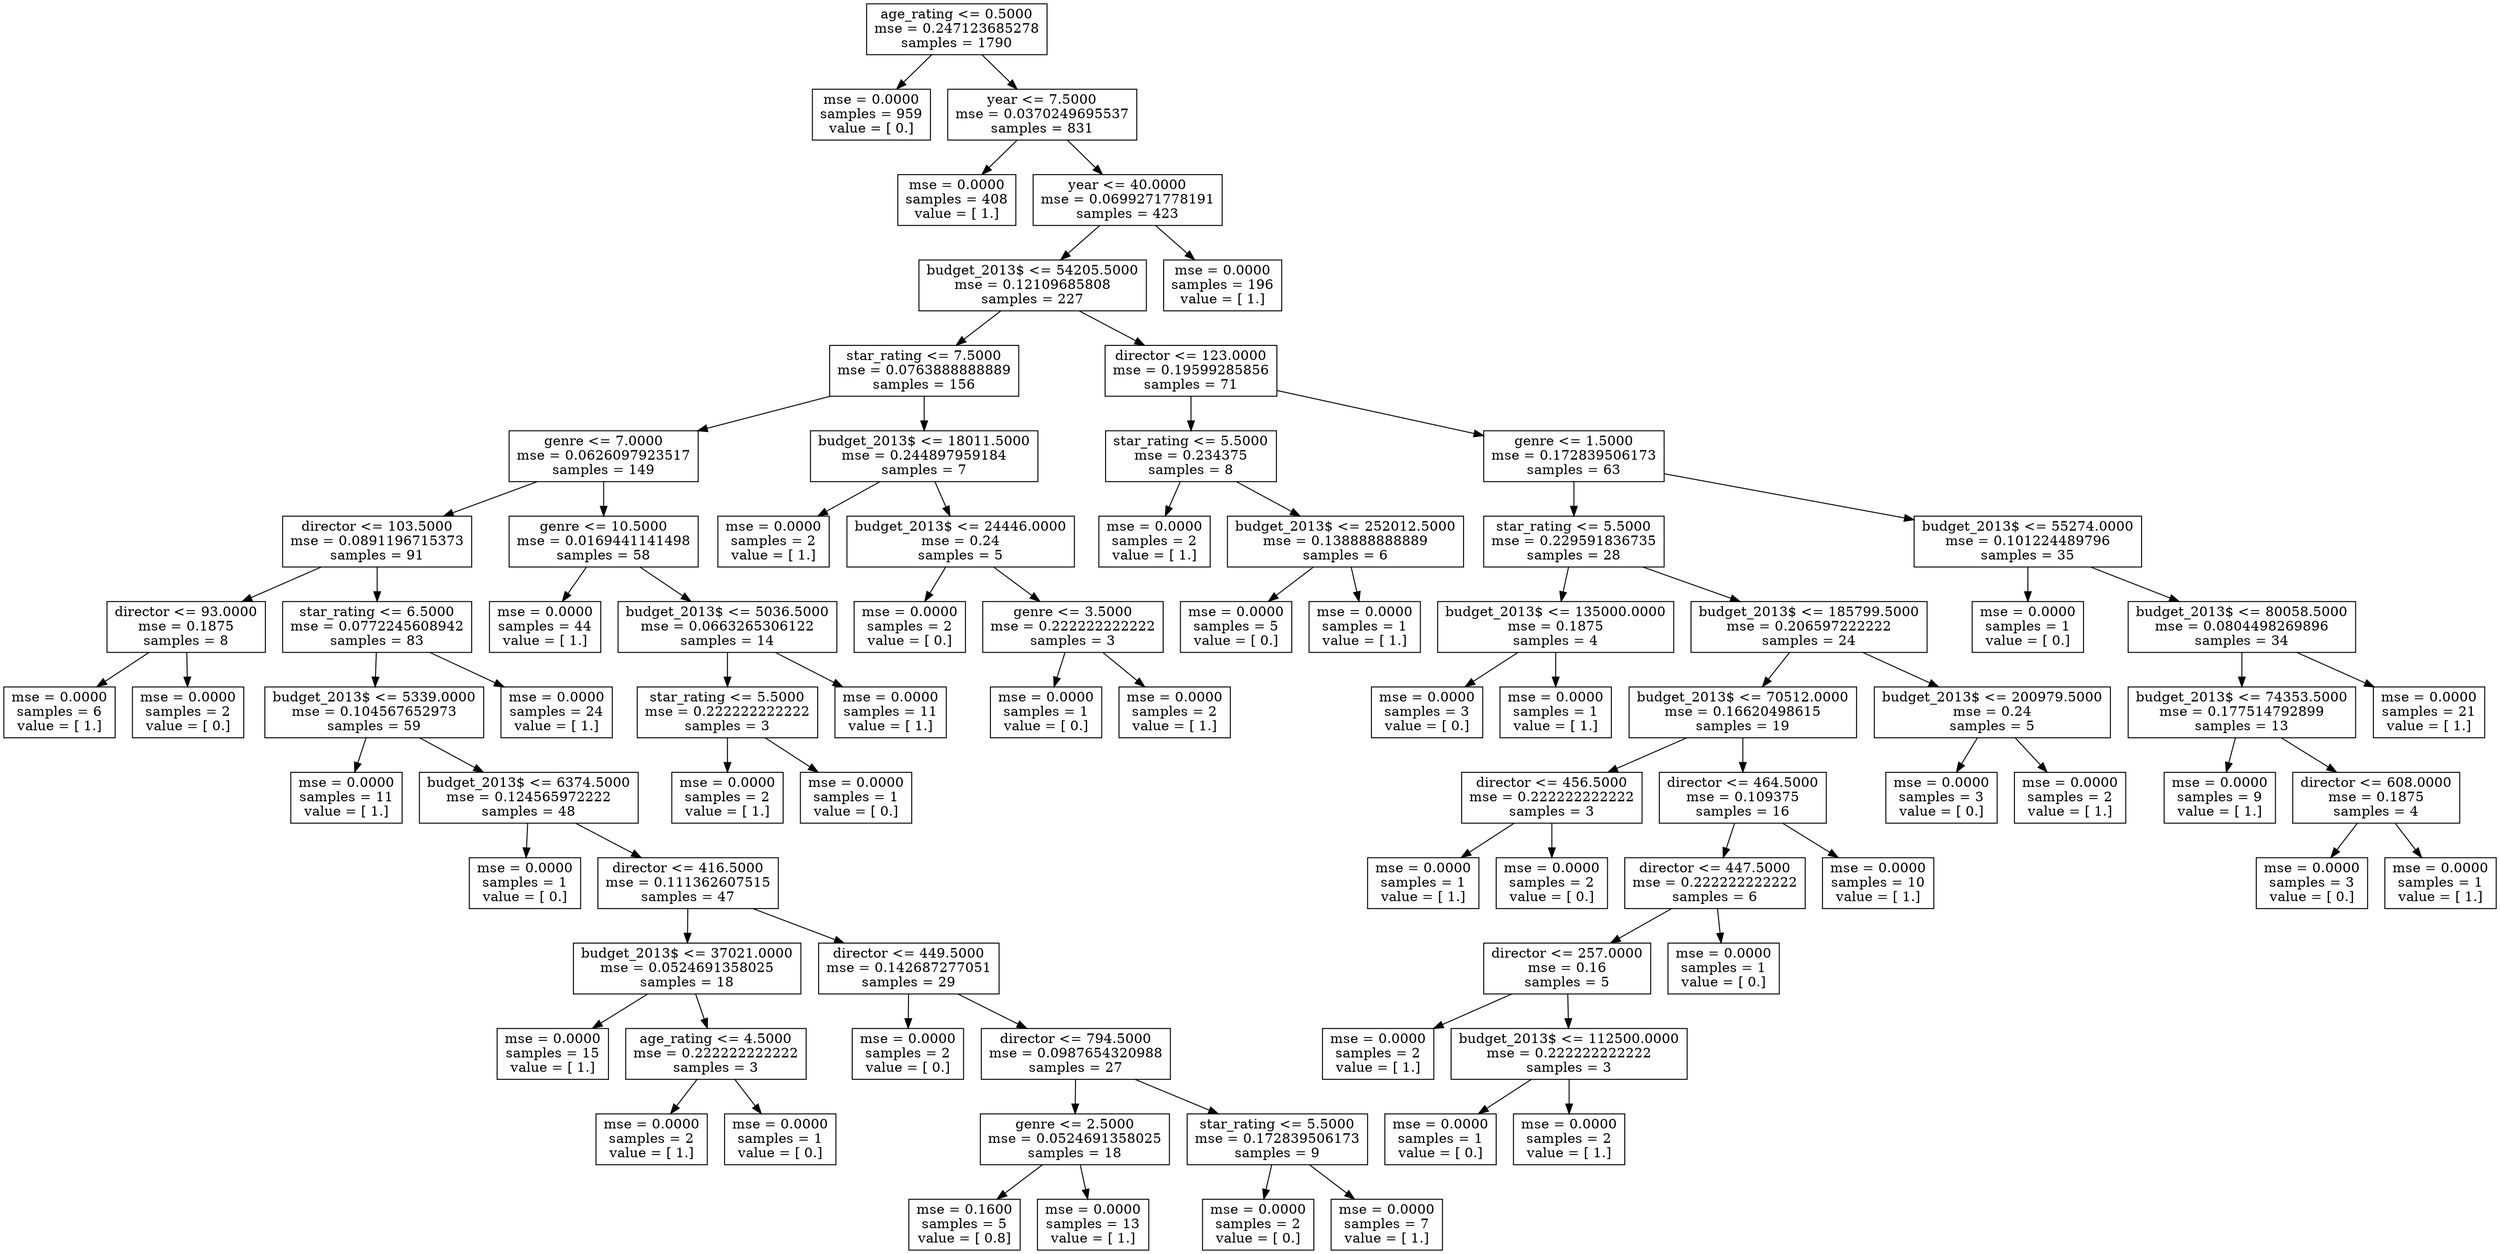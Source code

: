 digraph Tree {
0 [label="age_rating <= 0.5000\nmse = 0.247123685278\nsamples = 1790", shape="box"] ;
1 [label="mse = 0.0000\nsamples = 959\nvalue = [ 0.]", shape="box"] ;
0 -> 1 ;
2 [label="year <= 7.5000\nmse = 0.0370249695537\nsamples = 831", shape="box"] ;
0 -> 2 ;
3 [label="mse = 0.0000\nsamples = 408\nvalue = [ 1.]", shape="box"] ;
2 -> 3 ;
4 [label="year <= 40.0000\nmse = 0.0699271778191\nsamples = 423", shape="box"] ;
2 -> 4 ;
5 [label="budget_2013$ <= 54205.5000\nmse = 0.12109685808\nsamples = 227", shape="box"] ;
4 -> 5 ;
6 [label="star_rating <= 7.5000\nmse = 0.0763888888889\nsamples = 156", shape="box"] ;
5 -> 6 ;
7 [label="genre <= 7.0000\nmse = 0.0626097923517\nsamples = 149", shape="box"] ;
6 -> 7 ;
8 [label="director <= 103.5000\nmse = 0.0891196715373\nsamples = 91", shape="box"] ;
7 -> 8 ;
9 [label="director <= 93.0000\nmse = 0.1875\nsamples = 8", shape="box"] ;
8 -> 9 ;
10 [label="mse = 0.0000\nsamples = 6\nvalue = [ 1.]", shape="box"] ;
9 -> 10 ;
11 [label="mse = 0.0000\nsamples = 2\nvalue = [ 0.]", shape="box"] ;
9 -> 11 ;
12 [label="star_rating <= 6.5000\nmse = 0.0772245608942\nsamples = 83", shape="box"] ;
8 -> 12 ;
13 [label="budget_2013$ <= 5339.0000\nmse = 0.104567652973\nsamples = 59", shape="box"] ;
12 -> 13 ;
14 [label="mse = 0.0000\nsamples = 11\nvalue = [ 1.]", shape="box"] ;
13 -> 14 ;
15 [label="budget_2013$ <= 6374.5000\nmse = 0.124565972222\nsamples = 48", shape="box"] ;
13 -> 15 ;
16 [label="mse = 0.0000\nsamples = 1\nvalue = [ 0.]", shape="box"] ;
15 -> 16 ;
17 [label="director <= 416.5000\nmse = 0.111362607515\nsamples = 47", shape="box"] ;
15 -> 17 ;
18 [label="budget_2013$ <= 37021.0000\nmse = 0.0524691358025\nsamples = 18", shape="box"] ;
17 -> 18 ;
19 [label="mse = 0.0000\nsamples = 15\nvalue = [ 1.]", shape="box"] ;
18 -> 19 ;
20 [label="age_rating <= 4.5000\nmse = 0.222222222222\nsamples = 3", shape="box"] ;
18 -> 20 ;
21 [label="mse = 0.0000\nsamples = 2\nvalue = [ 1.]", shape="box"] ;
20 -> 21 ;
22 [label="mse = 0.0000\nsamples = 1\nvalue = [ 0.]", shape="box"] ;
20 -> 22 ;
23 [label="director <= 449.5000\nmse = 0.142687277051\nsamples = 29", shape="box"] ;
17 -> 23 ;
24 [label="mse = 0.0000\nsamples = 2\nvalue = [ 0.]", shape="box"] ;
23 -> 24 ;
25 [label="director <= 794.5000\nmse = 0.0987654320988\nsamples = 27", shape="box"] ;
23 -> 25 ;
26 [label="genre <= 2.5000\nmse = 0.0524691358025\nsamples = 18", shape="box"] ;
25 -> 26 ;
27 [label="mse = 0.1600\nsamples = 5\nvalue = [ 0.8]", shape="box"] ;
26 -> 27 ;
28 [label="mse = 0.0000\nsamples = 13\nvalue = [ 1.]", shape="box"] ;
26 -> 28 ;
29 [label="star_rating <= 5.5000\nmse = 0.172839506173\nsamples = 9", shape="box"] ;
25 -> 29 ;
30 [label="mse = 0.0000\nsamples = 2\nvalue = [ 0.]", shape="box"] ;
29 -> 30 ;
31 [label="mse = 0.0000\nsamples = 7\nvalue = [ 1.]", shape="box"] ;
29 -> 31 ;
32 [label="mse = 0.0000\nsamples = 24\nvalue = [ 1.]", shape="box"] ;
12 -> 32 ;
33 [label="genre <= 10.5000\nmse = 0.0169441141498\nsamples = 58", shape="box"] ;
7 -> 33 ;
34 [label="mse = 0.0000\nsamples = 44\nvalue = [ 1.]", shape="box"] ;
33 -> 34 ;
35 [label="budget_2013$ <= 5036.5000\nmse = 0.0663265306122\nsamples = 14", shape="box"] ;
33 -> 35 ;
36 [label="star_rating <= 5.5000\nmse = 0.222222222222\nsamples = 3", shape="box"] ;
35 -> 36 ;
37 [label="mse = 0.0000\nsamples = 2\nvalue = [ 1.]", shape="box"] ;
36 -> 37 ;
38 [label="mse = 0.0000\nsamples = 1\nvalue = [ 0.]", shape="box"] ;
36 -> 38 ;
39 [label="mse = 0.0000\nsamples = 11\nvalue = [ 1.]", shape="box"] ;
35 -> 39 ;
40 [label="budget_2013$ <= 18011.5000\nmse = 0.244897959184\nsamples = 7", shape="box"] ;
6 -> 40 ;
41 [label="mse = 0.0000\nsamples = 2\nvalue = [ 1.]", shape="box"] ;
40 -> 41 ;
42 [label="budget_2013$ <= 24446.0000\nmse = 0.24\nsamples = 5", shape="box"] ;
40 -> 42 ;
43 [label="mse = 0.0000\nsamples = 2\nvalue = [ 0.]", shape="box"] ;
42 -> 43 ;
44 [label="genre <= 3.5000\nmse = 0.222222222222\nsamples = 3", shape="box"] ;
42 -> 44 ;
45 [label="mse = 0.0000\nsamples = 1\nvalue = [ 0.]", shape="box"] ;
44 -> 45 ;
46 [label="mse = 0.0000\nsamples = 2\nvalue = [ 1.]", shape="box"] ;
44 -> 46 ;
47 [label="director <= 123.0000\nmse = 0.19599285856\nsamples = 71", shape="box"] ;
5 -> 47 ;
48 [label="star_rating <= 5.5000\nmse = 0.234375\nsamples = 8", shape="box"] ;
47 -> 48 ;
49 [label="mse = 0.0000\nsamples = 2\nvalue = [ 1.]", shape="box"] ;
48 -> 49 ;
50 [label="budget_2013$ <= 252012.5000\nmse = 0.138888888889\nsamples = 6", shape="box"] ;
48 -> 50 ;
51 [label="mse = 0.0000\nsamples = 5\nvalue = [ 0.]", shape="box"] ;
50 -> 51 ;
52 [label="mse = 0.0000\nsamples = 1\nvalue = [ 1.]", shape="box"] ;
50 -> 52 ;
53 [label="genre <= 1.5000\nmse = 0.172839506173\nsamples = 63", shape="box"] ;
47 -> 53 ;
54 [label="star_rating <= 5.5000\nmse = 0.229591836735\nsamples = 28", shape="box"] ;
53 -> 54 ;
55 [label="budget_2013$ <= 135000.0000\nmse = 0.1875\nsamples = 4", shape="box"] ;
54 -> 55 ;
56 [label="mse = 0.0000\nsamples = 3\nvalue = [ 0.]", shape="box"] ;
55 -> 56 ;
57 [label="mse = 0.0000\nsamples = 1\nvalue = [ 1.]", shape="box"] ;
55 -> 57 ;
58 [label="budget_2013$ <= 185799.5000\nmse = 0.206597222222\nsamples = 24", shape="box"] ;
54 -> 58 ;
59 [label="budget_2013$ <= 70512.0000\nmse = 0.16620498615\nsamples = 19", shape="box"] ;
58 -> 59 ;
60 [label="director <= 456.5000\nmse = 0.222222222222\nsamples = 3", shape="box"] ;
59 -> 60 ;
61 [label="mse = 0.0000\nsamples = 1\nvalue = [ 1.]", shape="box"] ;
60 -> 61 ;
62 [label="mse = 0.0000\nsamples = 2\nvalue = [ 0.]", shape="box"] ;
60 -> 62 ;
63 [label="director <= 464.5000\nmse = 0.109375\nsamples = 16", shape="box"] ;
59 -> 63 ;
64 [label="director <= 447.5000\nmse = 0.222222222222\nsamples = 6", shape="box"] ;
63 -> 64 ;
65 [label="director <= 257.0000\nmse = 0.16\nsamples = 5", shape="box"] ;
64 -> 65 ;
66 [label="mse = 0.0000\nsamples = 2\nvalue = [ 1.]", shape="box"] ;
65 -> 66 ;
67 [label="budget_2013$ <= 112500.0000\nmse = 0.222222222222\nsamples = 3", shape="box"] ;
65 -> 67 ;
68 [label="mse = 0.0000\nsamples = 1\nvalue = [ 0.]", shape="box"] ;
67 -> 68 ;
69 [label="mse = 0.0000\nsamples = 2\nvalue = [ 1.]", shape="box"] ;
67 -> 69 ;
70 [label="mse = 0.0000\nsamples = 1\nvalue = [ 0.]", shape="box"] ;
64 -> 70 ;
71 [label="mse = 0.0000\nsamples = 10\nvalue = [ 1.]", shape="box"] ;
63 -> 71 ;
72 [label="budget_2013$ <= 200979.5000\nmse = 0.24\nsamples = 5", shape="box"] ;
58 -> 72 ;
73 [label="mse = 0.0000\nsamples = 3\nvalue = [ 0.]", shape="box"] ;
72 -> 73 ;
74 [label="mse = 0.0000\nsamples = 2\nvalue = [ 1.]", shape="box"] ;
72 -> 74 ;
75 [label="budget_2013$ <= 55274.0000\nmse = 0.101224489796\nsamples = 35", shape="box"] ;
53 -> 75 ;
76 [label="mse = 0.0000\nsamples = 1\nvalue = [ 0.]", shape="box"] ;
75 -> 76 ;
77 [label="budget_2013$ <= 80058.5000\nmse = 0.0804498269896\nsamples = 34", shape="box"] ;
75 -> 77 ;
78 [label="budget_2013$ <= 74353.5000\nmse = 0.177514792899\nsamples = 13", shape="box"] ;
77 -> 78 ;
79 [label="mse = 0.0000\nsamples = 9\nvalue = [ 1.]", shape="box"] ;
78 -> 79 ;
80 [label="director <= 608.0000\nmse = 0.1875\nsamples = 4", shape="box"] ;
78 -> 80 ;
81 [label="mse = 0.0000\nsamples = 3\nvalue = [ 0.]", shape="box"] ;
80 -> 81 ;
82 [label="mse = 0.0000\nsamples = 1\nvalue = [ 1.]", shape="box"] ;
80 -> 82 ;
83 [label="mse = 0.0000\nsamples = 21\nvalue = [ 1.]", shape="box"] ;
77 -> 83 ;
84 [label="mse = 0.0000\nsamples = 196\nvalue = [ 1.]", shape="box"] ;
4 -> 84 ;
}